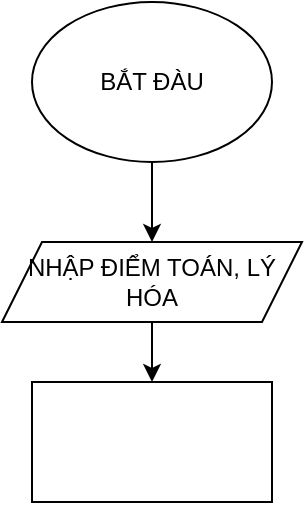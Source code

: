 <mxfile version="14.2.7" type="device"><diagram id="C5RBs43oDa-KdzZeNtuy" name="Page-1"><mxGraphModel dx="1038" dy="580" grid="1" gridSize="10" guides="1" tooltips="1" connect="1" arrows="1" fold="1" page="1" pageScale="1" pageWidth="827" pageHeight="1169" math="0" shadow="0"><root><mxCell id="WIyWlLk6GJQsqaUBKTNV-0"/><mxCell id="WIyWlLk6GJQsqaUBKTNV-1" parent="WIyWlLk6GJQsqaUBKTNV-0"/><mxCell id="4dHqyjmHKWbYRlnsZYU--2" value="" style="edgeStyle=orthogonalEdgeStyle;rounded=0;orthogonalLoop=1;jettySize=auto;html=1;" edge="1" parent="WIyWlLk6GJQsqaUBKTNV-1" source="4dHqyjmHKWbYRlnsZYU--0" target="4dHqyjmHKWbYRlnsZYU--1"><mxGeometry relative="1" as="geometry"/></mxCell><mxCell id="4dHqyjmHKWbYRlnsZYU--0" value="BẮT ĐÀU" style="ellipse;whiteSpace=wrap;html=1;" vertex="1" parent="WIyWlLk6GJQsqaUBKTNV-1"><mxGeometry x="150" y="90" width="120" height="80" as="geometry"/></mxCell><mxCell id="4dHqyjmHKWbYRlnsZYU--4" value="" style="edgeStyle=orthogonalEdgeStyle;rounded=0;orthogonalLoop=1;jettySize=auto;html=1;" edge="1" parent="WIyWlLk6GJQsqaUBKTNV-1" source="4dHqyjmHKWbYRlnsZYU--1" target="4dHqyjmHKWbYRlnsZYU--3"><mxGeometry relative="1" as="geometry"/></mxCell><mxCell id="4dHqyjmHKWbYRlnsZYU--1" value="NHẬP ĐIỂM TOÁN, LÝ HÓA" style="shape=parallelogram;perimeter=parallelogramPerimeter;whiteSpace=wrap;html=1;fixedSize=1;" vertex="1" parent="WIyWlLk6GJQsqaUBKTNV-1"><mxGeometry x="135" y="210" width="150" height="40" as="geometry"/></mxCell><mxCell id="4dHqyjmHKWbYRlnsZYU--3" value="" style="shape=trapezoid;perimeter=trapezoidPerimeter;whiteSpace=wrap;html=1;fixedSize=1;size=-20;" vertex="1" parent="WIyWlLk6GJQsqaUBKTNV-1"><mxGeometry x="150" y="280" width="120" height="60" as="geometry"/></mxCell></root></mxGraphModel></diagram></mxfile>